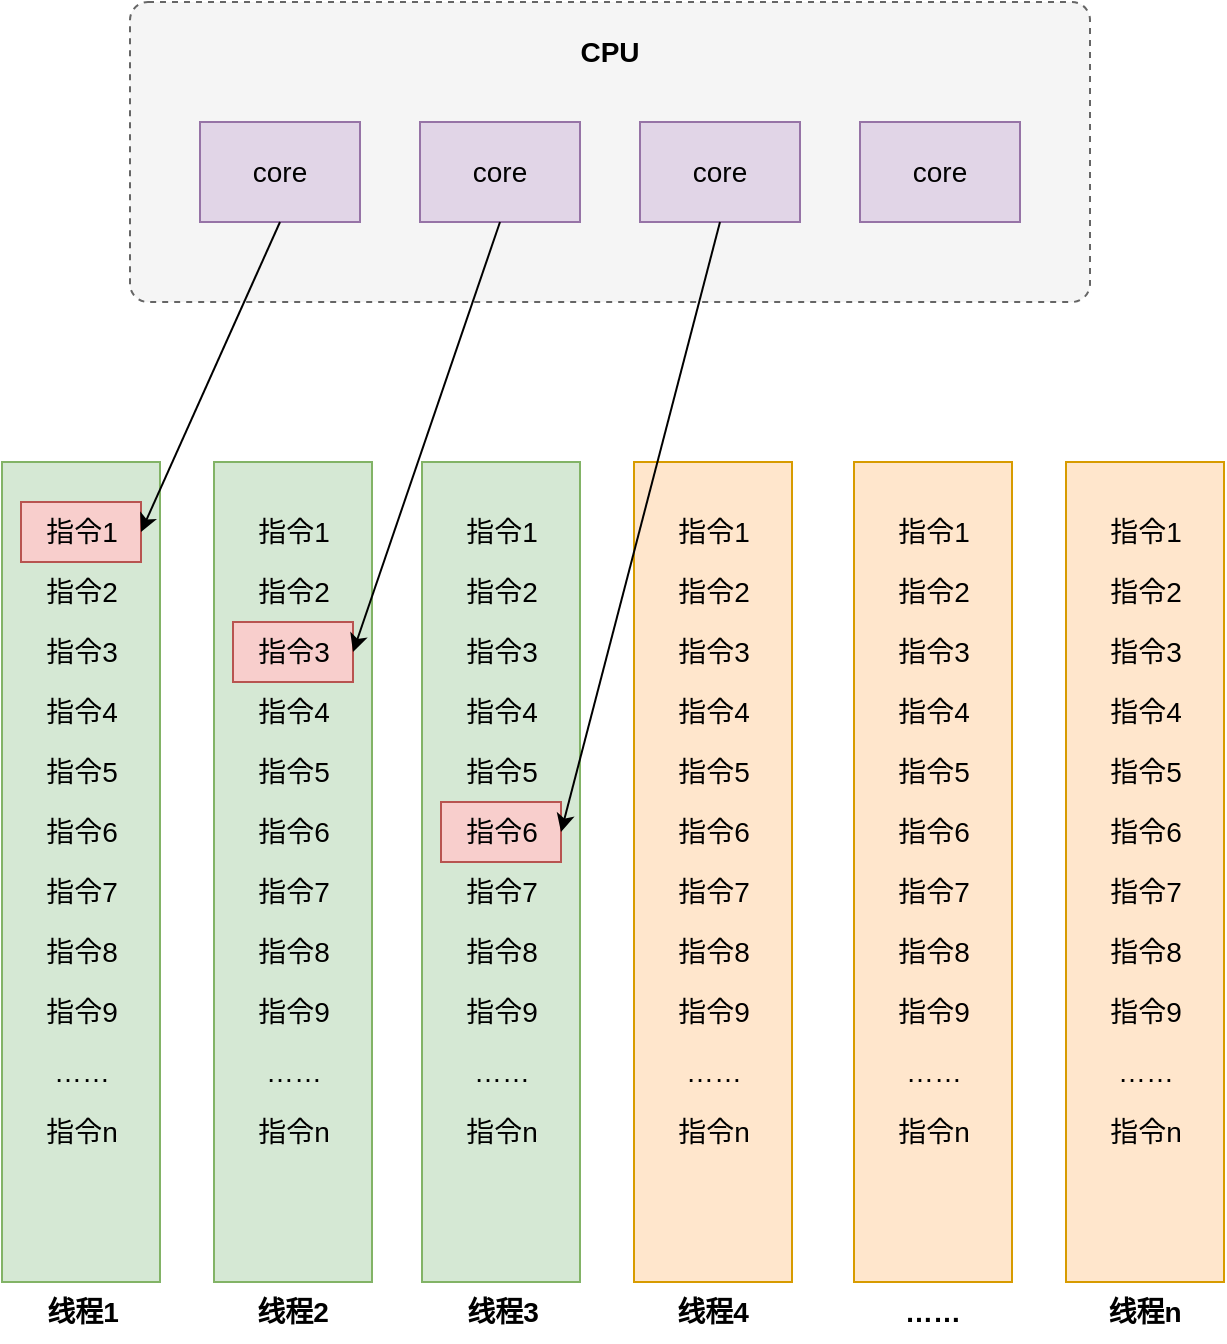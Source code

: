<mxfile version="20.1.3" type="github">
  <diagram id="yHg9e6FnaKHltq3A6-f5" name="第 1 页">
    <mxGraphModel dx="1305" dy="781" grid="1" gridSize="10" guides="1" tooltips="1" connect="1" arrows="1" fold="1" page="1" pageScale="1" pageWidth="827" pageHeight="1169" math="0" shadow="0">
      <root>
        <mxCell id="0" />
        <mxCell id="1" parent="0" />
        <mxCell id="qmxdAk4o4CNsmubfr80v-1" value="" style="rounded=1;whiteSpace=wrap;html=1;dashed=1;arcSize=6;fillColor=#f5f5f5;fontColor=#333333;strokeColor=#666666;" vertex="1" parent="1">
          <mxGeometry x="174" y="100" width="480" height="150" as="geometry" />
        </mxCell>
        <mxCell id="qmxdAk4o4CNsmubfr80v-2" value="&lt;font style=&quot;font-size: 14px;&quot;&gt;core&lt;/font&gt;" style="rounded=0;whiteSpace=wrap;html=1;fillColor=#e1d5e7;strokeColor=#9673a6;" vertex="1" parent="1">
          <mxGeometry x="209" y="160" width="80" height="50" as="geometry" />
        </mxCell>
        <mxCell id="qmxdAk4o4CNsmubfr80v-3" value="&lt;font style=&quot;font-size: 14px;&quot;&gt;core&lt;/font&gt;" style="rounded=0;whiteSpace=wrap;html=1;fillColor=#e1d5e7;strokeColor=#9673a6;" vertex="1" parent="1">
          <mxGeometry x="319" y="160" width="80" height="50" as="geometry" />
        </mxCell>
        <mxCell id="qmxdAk4o4CNsmubfr80v-4" value="&lt;font style=&quot;font-size: 14px;&quot;&gt;core&lt;/font&gt;" style="rounded=0;whiteSpace=wrap;html=1;fillColor=#e1d5e7;strokeColor=#9673a6;" vertex="1" parent="1">
          <mxGeometry x="429" y="160" width="80" height="50" as="geometry" />
        </mxCell>
        <mxCell id="qmxdAk4o4CNsmubfr80v-5" value="&lt;font style=&quot;font-size: 14px;&quot;&gt;core&lt;/font&gt;" style="rounded=0;whiteSpace=wrap;html=1;fillColor=#e1d5e7;strokeColor=#9673a6;" vertex="1" parent="1">
          <mxGeometry x="539" y="160" width="80" height="50" as="geometry" />
        </mxCell>
        <mxCell id="qmxdAk4o4CNsmubfr80v-6" value="CPU" style="text;html=1;strokeColor=none;fillColor=none;align=center;verticalAlign=middle;whiteSpace=wrap;rounded=0;fontSize=14;fontStyle=1" vertex="1" parent="1">
          <mxGeometry x="384" y="110" width="60" height="30" as="geometry" />
        </mxCell>
        <mxCell id="qmxdAk4o4CNsmubfr80v-7" value="" style="rounded=0;whiteSpace=wrap;html=1;fontSize=14;fillColor=#d5e8d4;strokeColor=#82b366;" vertex="1" parent="1">
          <mxGeometry x="110" y="330" width="79" height="410" as="geometry" />
        </mxCell>
        <mxCell id="qmxdAk4o4CNsmubfr80v-8" value="指令1" style="text;html=1;strokeColor=#b85450;fillColor=#f8cecc;align=center;verticalAlign=middle;whiteSpace=wrap;rounded=0;fontSize=14;" vertex="1" parent="1">
          <mxGeometry x="119.5" y="350" width="60" height="30" as="geometry" />
        </mxCell>
        <mxCell id="qmxdAk4o4CNsmubfr80v-9" value="指令2" style="text;html=1;strokeColor=none;fillColor=none;align=center;verticalAlign=middle;whiteSpace=wrap;rounded=0;fontSize=14;" vertex="1" parent="1">
          <mxGeometry x="119.5" y="380" width="60" height="30" as="geometry" />
        </mxCell>
        <mxCell id="qmxdAk4o4CNsmubfr80v-10" value="指令3" style="text;html=1;strokeColor=none;fillColor=none;align=center;verticalAlign=middle;whiteSpace=wrap;rounded=0;fontSize=14;" vertex="1" parent="1">
          <mxGeometry x="119.5" y="410" width="60" height="30" as="geometry" />
        </mxCell>
        <mxCell id="qmxdAk4o4CNsmubfr80v-11" value="指令4" style="text;html=1;strokeColor=none;fillColor=none;align=center;verticalAlign=middle;whiteSpace=wrap;rounded=0;fontSize=14;" vertex="1" parent="1">
          <mxGeometry x="119.5" y="440" width="60" height="30" as="geometry" />
        </mxCell>
        <mxCell id="qmxdAk4o4CNsmubfr80v-12" value="指令5" style="text;html=1;strokeColor=none;fillColor=none;align=center;verticalAlign=middle;whiteSpace=wrap;rounded=0;fontSize=14;" vertex="1" parent="1">
          <mxGeometry x="119.5" y="470" width="60" height="30" as="geometry" />
        </mxCell>
        <mxCell id="qmxdAk4o4CNsmubfr80v-13" value="指令6" style="text;html=1;strokeColor=none;fillColor=none;align=center;verticalAlign=middle;whiteSpace=wrap;rounded=0;fontSize=14;" vertex="1" parent="1">
          <mxGeometry x="119.5" y="500" width="60" height="30" as="geometry" />
        </mxCell>
        <mxCell id="qmxdAk4o4CNsmubfr80v-14" value="指令7" style="text;html=1;strokeColor=none;fillColor=none;align=center;verticalAlign=middle;whiteSpace=wrap;rounded=0;fontSize=14;" vertex="1" parent="1">
          <mxGeometry x="119.5" y="530" width="60" height="30" as="geometry" />
        </mxCell>
        <mxCell id="qmxdAk4o4CNsmubfr80v-15" value="指令8" style="text;html=1;strokeColor=none;fillColor=none;align=center;verticalAlign=middle;whiteSpace=wrap;rounded=0;fontSize=14;" vertex="1" parent="1">
          <mxGeometry x="119.5" y="560" width="60" height="30" as="geometry" />
        </mxCell>
        <mxCell id="qmxdAk4o4CNsmubfr80v-16" value="指令9" style="text;html=1;strokeColor=none;fillColor=none;align=center;verticalAlign=middle;whiteSpace=wrap;rounded=0;fontSize=14;" vertex="1" parent="1">
          <mxGeometry x="119.5" y="590" width="60" height="30" as="geometry" />
        </mxCell>
        <mxCell id="qmxdAk4o4CNsmubfr80v-17" value="……" style="text;html=1;strokeColor=none;fillColor=none;align=center;verticalAlign=middle;whiteSpace=wrap;rounded=0;fontSize=14;" vertex="1" parent="1">
          <mxGeometry x="119.5" y="620" width="60" height="30" as="geometry" />
        </mxCell>
        <mxCell id="qmxdAk4o4CNsmubfr80v-18" value="指令n" style="text;html=1;strokeColor=none;fillColor=none;align=center;verticalAlign=middle;whiteSpace=wrap;rounded=0;fontSize=14;" vertex="1" parent="1">
          <mxGeometry x="119.5" y="650" width="60" height="30" as="geometry" />
        </mxCell>
        <mxCell id="qmxdAk4o4CNsmubfr80v-19" value="" style="rounded=0;whiteSpace=wrap;html=1;fontSize=14;fillColor=#d5e8d4;strokeColor=#82b366;" vertex="1" parent="1">
          <mxGeometry x="216" y="330" width="79" height="410" as="geometry" />
        </mxCell>
        <mxCell id="qmxdAk4o4CNsmubfr80v-20" value="指令1" style="text;html=1;strokeColor=none;fillColor=none;align=center;verticalAlign=middle;whiteSpace=wrap;rounded=0;fontSize=14;" vertex="1" parent="1">
          <mxGeometry x="225.5" y="350" width="60" height="30" as="geometry" />
        </mxCell>
        <mxCell id="qmxdAk4o4CNsmubfr80v-21" value="指令2" style="text;html=1;strokeColor=none;fillColor=none;align=center;verticalAlign=middle;whiteSpace=wrap;rounded=0;fontSize=14;" vertex="1" parent="1">
          <mxGeometry x="225.5" y="380" width="60" height="30" as="geometry" />
        </mxCell>
        <mxCell id="qmxdAk4o4CNsmubfr80v-22" value="指令3" style="text;html=1;strokeColor=#b85450;fillColor=#f8cecc;align=center;verticalAlign=middle;whiteSpace=wrap;rounded=0;fontSize=14;" vertex="1" parent="1">
          <mxGeometry x="225.5" y="410" width="60" height="30" as="geometry" />
        </mxCell>
        <mxCell id="qmxdAk4o4CNsmubfr80v-23" value="指令4" style="text;html=1;strokeColor=none;fillColor=none;align=center;verticalAlign=middle;whiteSpace=wrap;rounded=0;fontSize=14;" vertex="1" parent="1">
          <mxGeometry x="225.5" y="440" width="60" height="30" as="geometry" />
        </mxCell>
        <mxCell id="qmxdAk4o4CNsmubfr80v-24" value="指令5" style="text;html=1;strokeColor=none;fillColor=none;align=center;verticalAlign=middle;whiteSpace=wrap;rounded=0;fontSize=14;" vertex="1" parent="1">
          <mxGeometry x="225.5" y="470" width="60" height="30" as="geometry" />
        </mxCell>
        <mxCell id="qmxdAk4o4CNsmubfr80v-25" value="指令6" style="text;html=1;strokeColor=none;fillColor=none;align=center;verticalAlign=middle;whiteSpace=wrap;rounded=0;fontSize=14;" vertex="1" parent="1">
          <mxGeometry x="225.5" y="500" width="60" height="30" as="geometry" />
        </mxCell>
        <mxCell id="qmxdAk4o4CNsmubfr80v-26" value="指令7" style="text;html=1;strokeColor=none;fillColor=none;align=center;verticalAlign=middle;whiteSpace=wrap;rounded=0;fontSize=14;" vertex="1" parent="1">
          <mxGeometry x="225.5" y="530" width="60" height="30" as="geometry" />
        </mxCell>
        <mxCell id="qmxdAk4o4CNsmubfr80v-27" value="指令8" style="text;html=1;strokeColor=none;fillColor=none;align=center;verticalAlign=middle;whiteSpace=wrap;rounded=0;fontSize=14;" vertex="1" parent="1">
          <mxGeometry x="225.5" y="560" width="60" height="30" as="geometry" />
        </mxCell>
        <mxCell id="qmxdAk4o4CNsmubfr80v-28" value="指令9" style="text;html=1;strokeColor=none;fillColor=none;align=center;verticalAlign=middle;whiteSpace=wrap;rounded=0;fontSize=14;" vertex="1" parent="1">
          <mxGeometry x="225.5" y="590" width="60" height="30" as="geometry" />
        </mxCell>
        <mxCell id="qmxdAk4o4CNsmubfr80v-29" value="……" style="text;html=1;strokeColor=none;fillColor=none;align=center;verticalAlign=middle;whiteSpace=wrap;rounded=0;fontSize=14;" vertex="1" parent="1">
          <mxGeometry x="225.5" y="620" width="60" height="30" as="geometry" />
        </mxCell>
        <mxCell id="qmxdAk4o4CNsmubfr80v-30" value="指令n" style="text;html=1;strokeColor=none;fillColor=none;align=center;verticalAlign=middle;whiteSpace=wrap;rounded=0;fontSize=14;" vertex="1" parent="1">
          <mxGeometry x="225.5" y="650" width="60" height="30" as="geometry" />
        </mxCell>
        <mxCell id="qmxdAk4o4CNsmubfr80v-31" value="" style="rounded=0;whiteSpace=wrap;html=1;fontSize=14;fillColor=#d5e8d4;strokeColor=#82b366;" vertex="1" parent="1">
          <mxGeometry x="320" y="330" width="79" height="410" as="geometry" />
        </mxCell>
        <mxCell id="qmxdAk4o4CNsmubfr80v-32" value="指令1" style="text;html=1;strokeColor=none;fillColor=none;align=center;verticalAlign=middle;whiteSpace=wrap;rounded=0;fontSize=14;" vertex="1" parent="1">
          <mxGeometry x="329.5" y="350" width="60" height="30" as="geometry" />
        </mxCell>
        <mxCell id="qmxdAk4o4CNsmubfr80v-33" value="指令2" style="text;html=1;strokeColor=none;fillColor=none;align=center;verticalAlign=middle;whiteSpace=wrap;rounded=0;fontSize=14;" vertex="1" parent="1">
          <mxGeometry x="329.5" y="380" width="60" height="30" as="geometry" />
        </mxCell>
        <mxCell id="qmxdAk4o4CNsmubfr80v-34" value="指令3" style="text;html=1;strokeColor=none;fillColor=none;align=center;verticalAlign=middle;whiteSpace=wrap;rounded=0;fontSize=14;" vertex="1" parent="1">
          <mxGeometry x="329.5" y="410" width="60" height="30" as="geometry" />
        </mxCell>
        <mxCell id="qmxdAk4o4CNsmubfr80v-35" value="指令4" style="text;html=1;strokeColor=none;fillColor=none;align=center;verticalAlign=middle;whiteSpace=wrap;rounded=0;fontSize=14;" vertex="1" parent="1">
          <mxGeometry x="329.5" y="440" width="60" height="30" as="geometry" />
        </mxCell>
        <mxCell id="qmxdAk4o4CNsmubfr80v-36" value="指令5" style="text;html=1;strokeColor=none;fillColor=none;align=center;verticalAlign=middle;whiteSpace=wrap;rounded=0;fontSize=14;" vertex="1" parent="1">
          <mxGeometry x="329.5" y="470" width="60" height="30" as="geometry" />
        </mxCell>
        <mxCell id="qmxdAk4o4CNsmubfr80v-37" value="指令6" style="text;html=1;strokeColor=#b85450;fillColor=#f8cecc;align=center;verticalAlign=middle;whiteSpace=wrap;rounded=0;fontSize=14;" vertex="1" parent="1">
          <mxGeometry x="329.5" y="500" width="60" height="30" as="geometry" />
        </mxCell>
        <mxCell id="qmxdAk4o4CNsmubfr80v-38" value="指令7" style="text;html=1;strokeColor=none;fillColor=none;align=center;verticalAlign=middle;whiteSpace=wrap;rounded=0;fontSize=14;" vertex="1" parent="1">
          <mxGeometry x="329.5" y="530" width="60" height="30" as="geometry" />
        </mxCell>
        <mxCell id="qmxdAk4o4CNsmubfr80v-39" value="指令8" style="text;html=1;strokeColor=none;fillColor=none;align=center;verticalAlign=middle;whiteSpace=wrap;rounded=0;fontSize=14;" vertex="1" parent="1">
          <mxGeometry x="329.5" y="560" width="60" height="30" as="geometry" />
        </mxCell>
        <mxCell id="qmxdAk4o4CNsmubfr80v-40" value="指令9" style="text;html=1;strokeColor=none;fillColor=none;align=center;verticalAlign=middle;whiteSpace=wrap;rounded=0;fontSize=14;" vertex="1" parent="1">
          <mxGeometry x="329.5" y="590" width="60" height="30" as="geometry" />
        </mxCell>
        <mxCell id="qmxdAk4o4CNsmubfr80v-41" value="……" style="text;html=1;strokeColor=none;fillColor=none;align=center;verticalAlign=middle;whiteSpace=wrap;rounded=0;fontSize=14;" vertex="1" parent="1">
          <mxGeometry x="329.5" y="620" width="60" height="30" as="geometry" />
        </mxCell>
        <mxCell id="qmxdAk4o4CNsmubfr80v-42" value="指令n" style="text;html=1;strokeColor=none;fillColor=none;align=center;verticalAlign=middle;whiteSpace=wrap;rounded=0;fontSize=14;" vertex="1" parent="1">
          <mxGeometry x="329.5" y="650" width="60" height="30" as="geometry" />
        </mxCell>
        <mxCell id="qmxdAk4o4CNsmubfr80v-43" value="" style="rounded=0;whiteSpace=wrap;html=1;fontSize=14;fillColor=#ffe6cc;strokeColor=#d79b00;" vertex="1" parent="1">
          <mxGeometry x="426" y="330" width="79" height="410" as="geometry" />
        </mxCell>
        <mxCell id="qmxdAk4o4CNsmubfr80v-44" value="指令1" style="text;html=1;strokeColor=none;fillColor=none;align=center;verticalAlign=middle;whiteSpace=wrap;rounded=0;fontSize=14;" vertex="1" parent="1">
          <mxGeometry x="435.5" y="350" width="60" height="30" as="geometry" />
        </mxCell>
        <mxCell id="qmxdAk4o4CNsmubfr80v-45" value="指令2" style="text;html=1;strokeColor=none;fillColor=none;align=center;verticalAlign=middle;whiteSpace=wrap;rounded=0;fontSize=14;" vertex="1" parent="1">
          <mxGeometry x="435.5" y="380" width="60" height="30" as="geometry" />
        </mxCell>
        <mxCell id="qmxdAk4o4CNsmubfr80v-46" value="指令3" style="text;html=1;strokeColor=none;fillColor=none;align=center;verticalAlign=middle;whiteSpace=wrap;rounded=0;fontSize=14;" vertex="1" parent="1">
          <mxGeometry x="435.5" y="410" width="60" height="30" as="geometry" />
        </mxCell>
        <mxCell id="qmxdAk4o4CNsmubfr80v-47" value="指令4" style="text;html=1;strokeColor=none;fillColor=none;align=center;verticalAlign=middle;whiteSpace=wrap;rounded=0;fontSize=14;" vertex="1" parent="1">
          <mxGeometry x="435.5" y="440" width="60" height="30" as="geometry" />
        </mxCell>
        <mxCell id="qmxdAk4o4CNsmubfr80v-48" value="指令5" style="text;html=1;strokeColor=none;fillColor=none;align=center;verticalAlign=middle;whiteSpace=wrap;rounded=0;fontSize=14;" vertex="1" parent="1">
          <mxGeometry x="435.5" y="470" width="60" height="30" as="geometry" />
        </mxCell>
        <mxCell id="qmxdAk4o4CNsmubfr80v-49" value="指令6" style="text;html=1;strokeColor=none;fillColor=none;align=center;verticalAlign=middle;whiteSpace=wrap;rounded=0;fontSize=14;" vertex="1" parent="1">
          <mxGeometry x="435.5" y="500" width="60" height="30" as="geometry" />
        </mxCell>
        <mxCell id="qmxdAk4o4CNsmubfr80v-50" value="指令7" style="text;html=1;strokeColor=none;fillColor=none;align=center;verticalAlign=middle;whiteSpace=wrap;rounded=0;fontSize=14;" vertex="1" parent="1">
          <mxGeometry x="435.5" y="530" width="60" height="30" as="geometry" />
        </mxCell>
        <mxCell id="qmxdAk4o4CNsmubfr80v-51" value="指令8" style="text;html=1;strokeColor=none;fillColor=none;align=center;verticalAlign=middle;whiteSpace=wrap;rounded=0;fontSize=14;" vertex="1" parent="1">
          <mxGeometry x="435.5" y="560" width="60" height="30" as="geometry" />
        </mxCell>
        <mxCell id="qmxdAk4o4CNsmubfr80v-52" value="指令9" style="text;html=1;strokeColor=none;fillColor=none;align=center;verticalAlign=middle;whiteSpace=wrap;rounded=0;fontSize=14;" vertex="1" parent="1">
          <mxGeometry x="435.5" y="590" width="60" height="30" as="geometry" />
        </mxCell>
        <mxCell id="qmxdAk4o4CNsmubfr80v-53" value="……" style="text;html=1;strokeColor=none;fillColor=none;align=center;verticalAlign=middle;whiteSpace=wrap;rounded=0;fontSize=14;" vertex="1" parent="1">
          <mxGeometry x="435.5" y="620" width="60" height="30" as="geometry" />
        </mxCell>
        <mxCell id="qmxdAk4o4CNsmubfr80v-54" value="指令n" style="text;html=1;strokeColor=none;fillColor=none;align=center;verticalAlign=middle;whiteSpace=wrap;rounded=0;fontSize=14;" vertex="1" parent="1">
          <mxGeometry x="435.5" y="650" width="60" height="30" as="geometry" />
        </mxCell>
        <mxCell id="qmxdAk4o4CNsmubfr80v-55" value="" style="rounded=0;whiteSpace=wrap;html=1;fontSize=14;fillColor=#ffe6cc;strokeColor=#d79b00;" vertex="1" parent="1">
          <mxGeometry x="536" y="330" width="79" height="410" as="geometry" />
        </mxCell>
        <mxCell id="qmxdAk4o4CNsmubfr80v-56" value="指令1" style="text;html=1;strokeColor=none;fillColor=none;align=center;verticalAlign=middle;whiteSpace=wrap;rounded=0;fontSize=14;" vertex="1" parent="1">
          <mxGeometry x="545.5" y="350" width="60" height="30" as="geometry" />
        </mxCell>
        <mxCell id="qmxdAk4o4CNsmubfr80v-57" value="指令2" style="text;html=1;strokeColor=none;fillColor=none;align=center;verticalAlign=middle;whiteSpace=wrap;rounded=0;fontSize=14;" vertex="1" parent="1">
          <mxGeometry x="545.5" y="380" width="60" height="30" as="geometry" />
        </mxCell>
        <mxCell id="qmxdAk4o4CNsmubfr80v-58" value="指令3" style="text;html=1;strokeColor=none;fillColor=none;align=center;verticalAlign=middle;whiteSpace=wrap;rounded=0;fontSize=14;" vertex="1" parent="1">
          <mxGeometry x="545.5" y="410" width="60" height="30" as="geometry" />
        </mxCell>
        <mxCell id="qmxdAk4o4CNsmubfr80v-59" value="指令4" style="text;html=1;strokeColor=none;fillColor=none;align=center;verticalAlign=middle;whiteSpace=wrap;rounded=0;fontSize=14;" vertex="1" parent="1">
          <mxGeometry x="545.5" y="440" width="60" height="30" as="geometry" />
        </mxCell>
        <mxCell id="qmxdAk4o4CNsmubfr80v-60" value="指令5" style="text;html=1;strokeColor=none;fillColor=none;align=center;verticalAlign=middle;whiteSpace=wrap;rounded=0;fontSize=14;" vertex="1" parent="1">
          <mxGeometry x="545.5" y="470" width="60" height="30" as="geometry" />
        </mxCell>
        <mxCell id="qmxdAk4o4CNsmubfr80v-61" value="指令6" style="text;html=1;strokeColor=none;fillColor=none;align=center;verticalAlign=middle;whiteSpace=wrap;rounded=0;fontSize=14;" vertex="1" parent="1">
          <mxGeometry x="545.5" y="500" width="60" height="30" as="geometry" />
        </mxCell>
        <mxCell id="qmxdAk4o4CNsmubfr80v-62" value="指令7" style="text;html=1;strokeColor=none;fillColor=none;align=center;verticalAlign=middle;whiteSpace=wrap;rounded=0;fontSize=14;" vertex="1" parent="1">
          <mxGeometry x="545.5" y="530" width="60" height="30" as="geometry" />
        </mxCell>
        <mxCell id="qmxdAk4o4CNsmubfr80v-63" value="指令8" style="text;html=1;strokeColor=none;fillColor=none;align=center;verticalAlign=middle;whiteSpace=wrap;rounded=0;fontSize=14;" vertex="1" parent="1">
          <mxGeometry x="545.5" y="560" width="60" height="30" as="geometry" />
        </mxCell>
        <mxCell id="qmxdAk4o4CNsmubfr80v-64" value="指令9" style="text;html=1;strokeColor=none;fillColor=none;align=center;verticalAlign=middle;whiteSpace=wrap;rounded=0;fontSize=14;" vertex="1" parent="1">
          <mxGeometry x="545.5" y="590" width="60" height="30" as="geometry" />
        </mxCell>
        <mxCell id="qmxdAk4o4CNsmubfr80v-65" value="……" style="text;html=1;strokeColor=none;fillColor=none;align=center;verticalAlign=middle;whiteSpace=wrap;rounded=0;fontSize=14;" vertex="1" parent="1">
          <mxGeometry x="545.5" y="620" width="60" height="30" as="geometry" />
        </mxCell>
        <mxCell id="qmxdAk4o4CNsmubfr80v-66" value="指令n" style="text;html=1;strokeColor=none;fillColor=none;align=center;verticalAlign=middle;whiteSpace=wrap;rounded=0;fontSize=14;" vertex="1" parent="1">
          <mxGeometry x="545.5" y="650" width="60" height="30" as="geometry" />
        </mxCell>
        <mxCell id="qmxdAk4o4CNsmubfr80v-67" value="" style="rounded=0;whiteSpace=wrap;html=1;fontSize=14;fillColor=#ffe6cc;strokeColor=#d79b00;" vertex="1" parent="1">
          <mxGeometry x="642" y="330" width="79" height="410" as="geometry" />
        </mxCell>
        <mxCell id="qmxdAk4o4CNsmubfr80v-68" value="指令1" style="text;html=1;strokeColor=none;fillColor=none;align=center;verticalAlign=middle;whiteSpace=wrap;rounded=0;fontSize=14;" vertex="1" parent="1">
          <mxGeometry x="651.5" y="350" width="60" height="30" as="geometry" />
        </mxCell>
        <mxCell id="qmxdAk4o4CNsmubfr80v-69" value="指令2" style="text;html=1;strokeColor=none;fillColor=none;align=center;verticalAlign=middle;whiteSpace=wrap;rounded=0;fontSize=14;" vertex="1" parent="1">
          <mxGeometry x="651.5" y="380" width="60" height="30" as="geometry" />
        </mxCell>
        <mxCell id="qmxdAk4o4CNsmubfr80v-70" value="指令3" style="text;html=1;strokeColor=none;fillColor=none;align=center;verticalAlign=middle;whiteSpace=wrap;rounded=0;fontSize=14;" vertex="1" parent="1">
          <mxGeometry x="651.5" y="410" width="60" height="30" as="geometry" />
        </mxCell>
        <mxCell id="qmxdAk4o4CNsmubfr80v-71" value="指令4" style="text;html=1;strokeColor=none;fillColor=none;align=center;verticalAlign=middle;whiteSpace=wrap;rounded=0;fontSize=14;" vertex="1" parent="1">
          <mxGeometry x="651.5" y="440" width="60" height="30" as="geometry" />
        </mxCell>
        <mxCell id="qmxdAk4o4CNsmubfr80v-72" value="指令5" style="text;html=1;strokeColor=none;fillColor=none;align=center;verticalAlign=middle;whiteSpace=wrap;rounded=0;fontSize=14;" vertex="1" parent="1">
          <mxGeometry x="651.5" y="470" width="60" height="30" as="geometry" />
        </mxCell>
        <mxCell id="qmxdAk4o4CNsmubfr80v-73" value="指令6" style="text;html=1;strokeColor=none;fillColor=none;align=center;verticalAlign=middle;whiteSpace=wrap;rounded=0;fontSize=14;" vertex="1" parent="1">
          <mxGeometry x="651.5" y="500" width="60" height="30" as="geometry" />
        </mxCell>
        <mxCell id="qmxdAk4o4CNsmubfr80v-74" value="指令7" style="text;html=1;strokeColor=none;fillColor=none;align=center;verticalAlign=middle;whiteSpace=wrap;rounded=0;fontSize=14;" vertex="1" parent="1">
          <mxGeometry x="651.5" y="530" width="60" height="30" as="geometry" />
        </mxCell>
        <mxCell id="qmxdAk4o4CNsmubfr80v-75" value="指令8" style="text;html=1;strokeColor=none;fillColor=none;align=center;verticalAlign=middle;whiteSpace=wrap;rounded=0;fontSize=14;" vertex="1" parent="1">
          <mxGeometry x="651.5" y="560" width="60" height="30" as="geometry" />
        </mxCell>
        <mxCell id="qmxdAk4o4CNsmubfr80v-76" value="指令9" style="text;html=1;strokeColor=none;fillColor=none;align=center;verticalAlign=middle;whiteSpace=wrap;rounded=0;fontSize=14;" vertex="1" parent="1">
          <mxGeometry x="651.5" y="590" width="60" height="30" as="geometry" />
        </mxCell>
        <mxCell id="qmxdAk4o4CNsmubfr80v-77" value="……" style="text;html=1;strokeColor=none;fillColor=none;align=center;verticalAlign=middle;whiteSpace=wrap;rounded=0;fontSize=14;" vertex="1" parent="1">
          <mxGeometry x="651.5" y="620" width="60" height="30" as="geometry" />
        </mxCell>
        <mxCell id="qmxdAk4o4CNsmubfr80v-78" value="指令n" style="text;html=1;strokeColor=none;fillColor=none;align=center;verticalAlign=middle;whiteSpace=wrap;rounded=0;fontSize=14;" vertex="1" parent="1">
          <mxGeometry x="651.5" y="650" width="60" height="30" as="geometry" />
        </mxCell>
        <mxCell id="qmxdAk4o4CNsmubfr80v-79" value="" style="endArrow=classic;html=1;rounded=0;fontSize=14;exitX=0.5;exitY=1;exitDx=0;exitDy=0;entryX=1;entryY=0.5;entryDx=0;entryDy=0;" edge="1" parent="1" source="qmxdAk4o4CNsmubfr80v-2" target="qmxdAk4o4CNsmubfr80v-8">
          <mxGeometry width="50" height="50" relative="1" as="geometry">
            <mxPoint x="290" y="320" as="sourcePoint" />
            <mxPoint x="340" y="270" as="targetPoint" />
          </mxGeometry>
        </mxCell>
        <mxCell id="qmxdAk4o4CNsmubfr80v-80" value="" style="endArrow=classic;html=1;rounded=0;fontSize=14;exitX=0.5;exitY=1;exitDx=0;exitDy=0;entryX=1;entryY=0.5;entryDx=0;entryDy=0;" edge="1" parent="1" source="qmxdAk4o4CNsmubfr80v-3" target="qmxdAk4o4CNsmubfr80v-22">
          <mxGeometry width="50" height="50" relative="1" as="geometry">
            <mxPoint x="259" y="220" as="sourcePoint" />
            <mxPoint x="159.5" y="360" as="targetPoint" />
          </mxGeometry>
        </mxCell>
        <mxCell id="qmxdAk4o4CNsmubfr80v-81" value="" style="endArrow=classic;html=1;rounded=0;fontSize=14;exitX=0.5;exitY=1;exitDx=0;exitDy=0;entryX=1;entryY=0.5;entryDx=0;entryDy=0;" edge="1" parent="1" source="qmxdAk4o4CNsmubfr80v-4" target="qmxdAk4o4CNsmubfr80v-37">
          <mxGeometry width="50" height="50" relative="1" as="geometry">
            <mxPoint x="369" y="220" as="sourcePoint" />
            <mxPoint x="295.5" y="435" as="targetPoint" />
          </mxGeometry>
        </mxCell>
        <mxCell id="qmxdAk4o4CNsmubfr80v-86" value="线程1" style="text;html=1;strokeColor=none;fillColor=none;align=center;verticalAlign=middle;whiteSpace=wrap;rounded=0;fontSize=14;fontStyle=1" vertex="1" parent="1">
          <mxGeometry x="119.5" y="740" width="60.5" height="30" as="geometry" />
        </mxCell>
        <mxCell id="qmxdAk4o4CNsmubfr80v-87" value="线程2" style="text;html=1;strokeColor=none;fillColor=none;align=center;verticalAlign=middle;whiteSpace=wrap;rounded=0;fontSize=14;fontStyle=1" vertex="1" parent="1">
          <mxGeometry x="225" y="740" width="60.5" height="30" as="geometry" />
        </mxCell>
        <mxCell id="qmxdAk4o4CNsmubfr80v-88" value="线程3" style="text;html=1;strokeColor=none;fillColor=none;align=center;verticalAlign=middle;whiteSpace=wrap;rounded=0;fontSize=14;fontStyle=1" vertex="1" parent="1">
          <mxGeometry x="329.5" y="740" width="60.5" height="30" as="geometry" />
        </mxCell>
        <mxCell id="qmxdAk4o4CNsmubfr80v-89" value="线程4" style="text;html=1;strokeColor=none;fillColor=none;align=center;verticalAlign=middle;whiteSpace=wrap;rounded=0;fontSize=14;fontStyle=1" vertex="1" parent="1">
          <mxGeometry x="435" y="740" width="60.5" height="30" as="geometry" />
        </mxCell>
        <mxCell id="qmxdAk4o4CNsmubfr80v-90" value="……" style="text;html=1;strokeColor=none;fillColor=none;align=center;verticalAlign=middle;whiteSpace=wrap;rounded=0;fontSize=14;fontStyle=1" vertex="1" parent="1">
          <mxGeometry x="545" y="740" width="60.5" height="30" as="geometry" />
        </mxCell>
        <mxCell id="qmxdAk4o4CNsmubfr80v-91" value="线程n" style="text;html=1;strokeColor=none;fillColor=none;align=center;verticalAlign=middle;whiteSpace=wrap;rounded=0;fontSize=14;fontStyle=1" vertex="1" parent="1">
          <mxGeometry x="651" y="740" width="60.5" height="30" as="geometry" />
        </mxCell>
      </root>
    </mxGraphModel>
  </diagram>
</mxfile>
